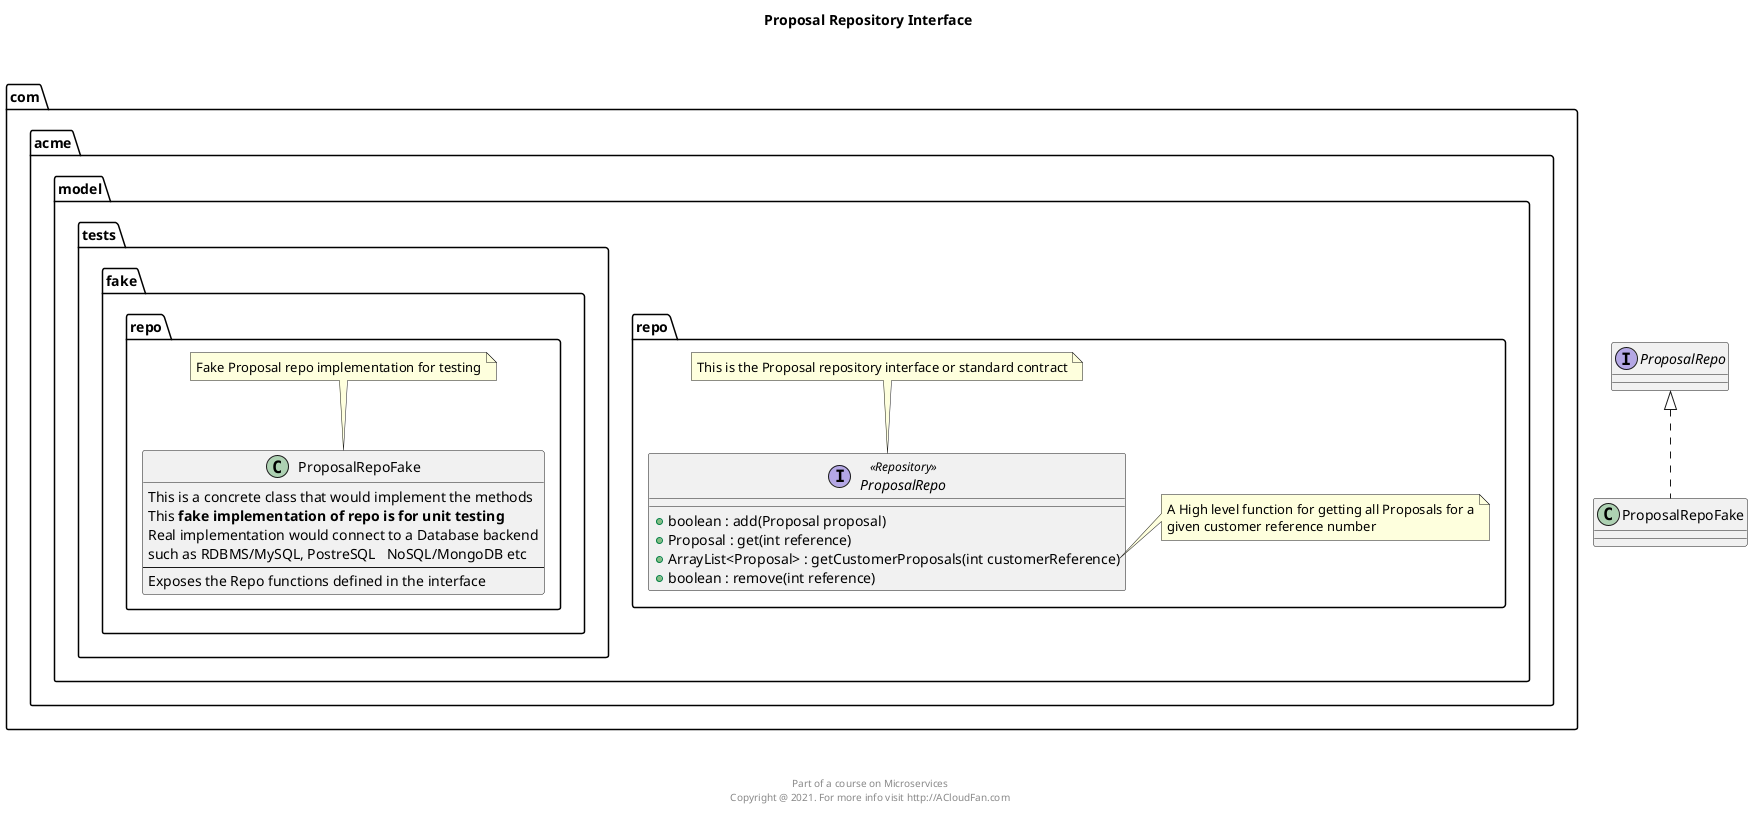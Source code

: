 @startuml

package com.acme.model.repo {
    interface ProposalRepo <<Repository>> {
        + boolean : add(Proposal proposal)
        + Proposal : get(int reference)
        + ArrayList<Proposal> : getCustomerProposals(int customerReference)
        + boolean : remove(int reference)
    }
    note top of ProposalRepo : This is the Proposal repository interface or standard contract
    note right of ProposalRepo::"ArrayList<Proposal> : getCustomerProposals(int customerReference)"
                A High level function for getting all Proposals for a
                given customer reference number
    end note
}

package com.acme.model.tests.fake.repo {
    class ProposalRepoFake {
        This is a concrete class that would implement the methods
        This <b>fake implementation of repo is for unit testing</b>
        Real implementation would connect to a Database backend
        such as RDBMS/MySQL, PostreSQL   NoSQL/MongoDB etc
        --
        Exposes the Repo functions defined in the interface
    }
    note top of  ProposalRepoFake : Fake Proposal repo implementation for testing
}

class ProposalRepoFake implements ProposalRepo

title  Proposal Repository Interface \n \n
footer \n\n\n Part of a course on Microservices \n Copyright @ 2021. For more info visit http://ACloudFan.com \n
@enduml